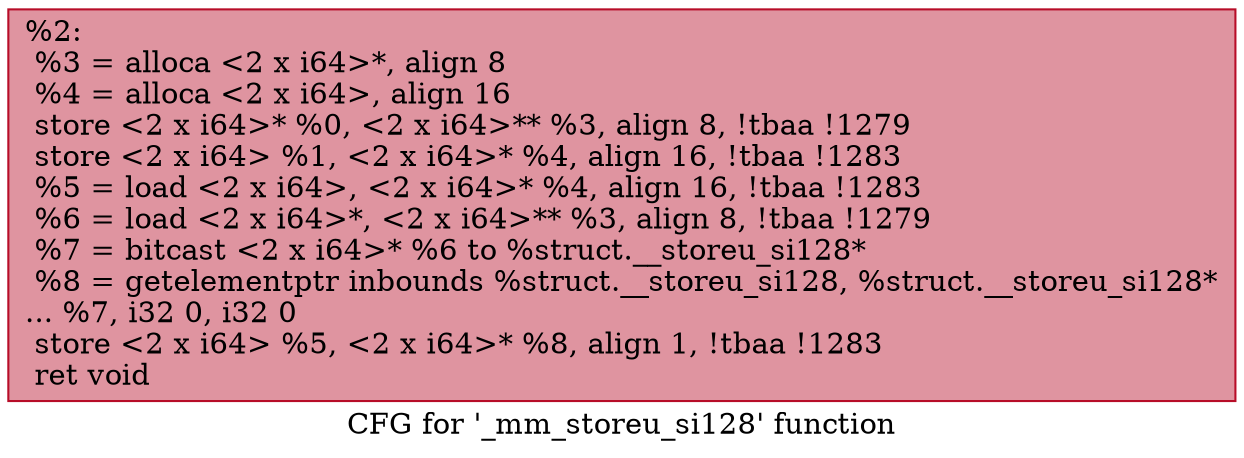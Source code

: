 digraph "CFG for '_mm_storeu_si128' function" {
	label="CFG for '_mm_storeu_si128' function";

	Node0x27c44f0 [shape=record,color="#b70d28ff", style=filled, fillcolor="#b70d2870",label="{%2:\l  %3 = alloca \<2 x i64\>*, align 8\l  %4 = alloca \<2 x i64\>, align 16\l  store \<2 x i64\>* %0, \<2 x i64\>** %3, align 8, !tbaa !1279\l  store \<2 x i64\> %1, \<2 x i64\>* %4, align 16, !tbaa !1283\l  %5 = load \<2 x i64\>, \<2 x i64\>* %4, align 16, !tbaa !1283\l  %6 = load \<2 x i64\>*, \<2 x i64\>** %3, align 8, !tbaa !1279\l  %7 = bitcast \<2 x i64\>* %6 to %struct.__storeu_si128*\l  %8 = getelementptr inbounds %struct.__storeu_si128, %struct.__storeu_si128*\l... %7, i32 0, i32 0\l  store \<2 x i64\> %5, \<2 x i64\>* %8, align 1, !tbaa !1283\l  ret void\l}"];
}
